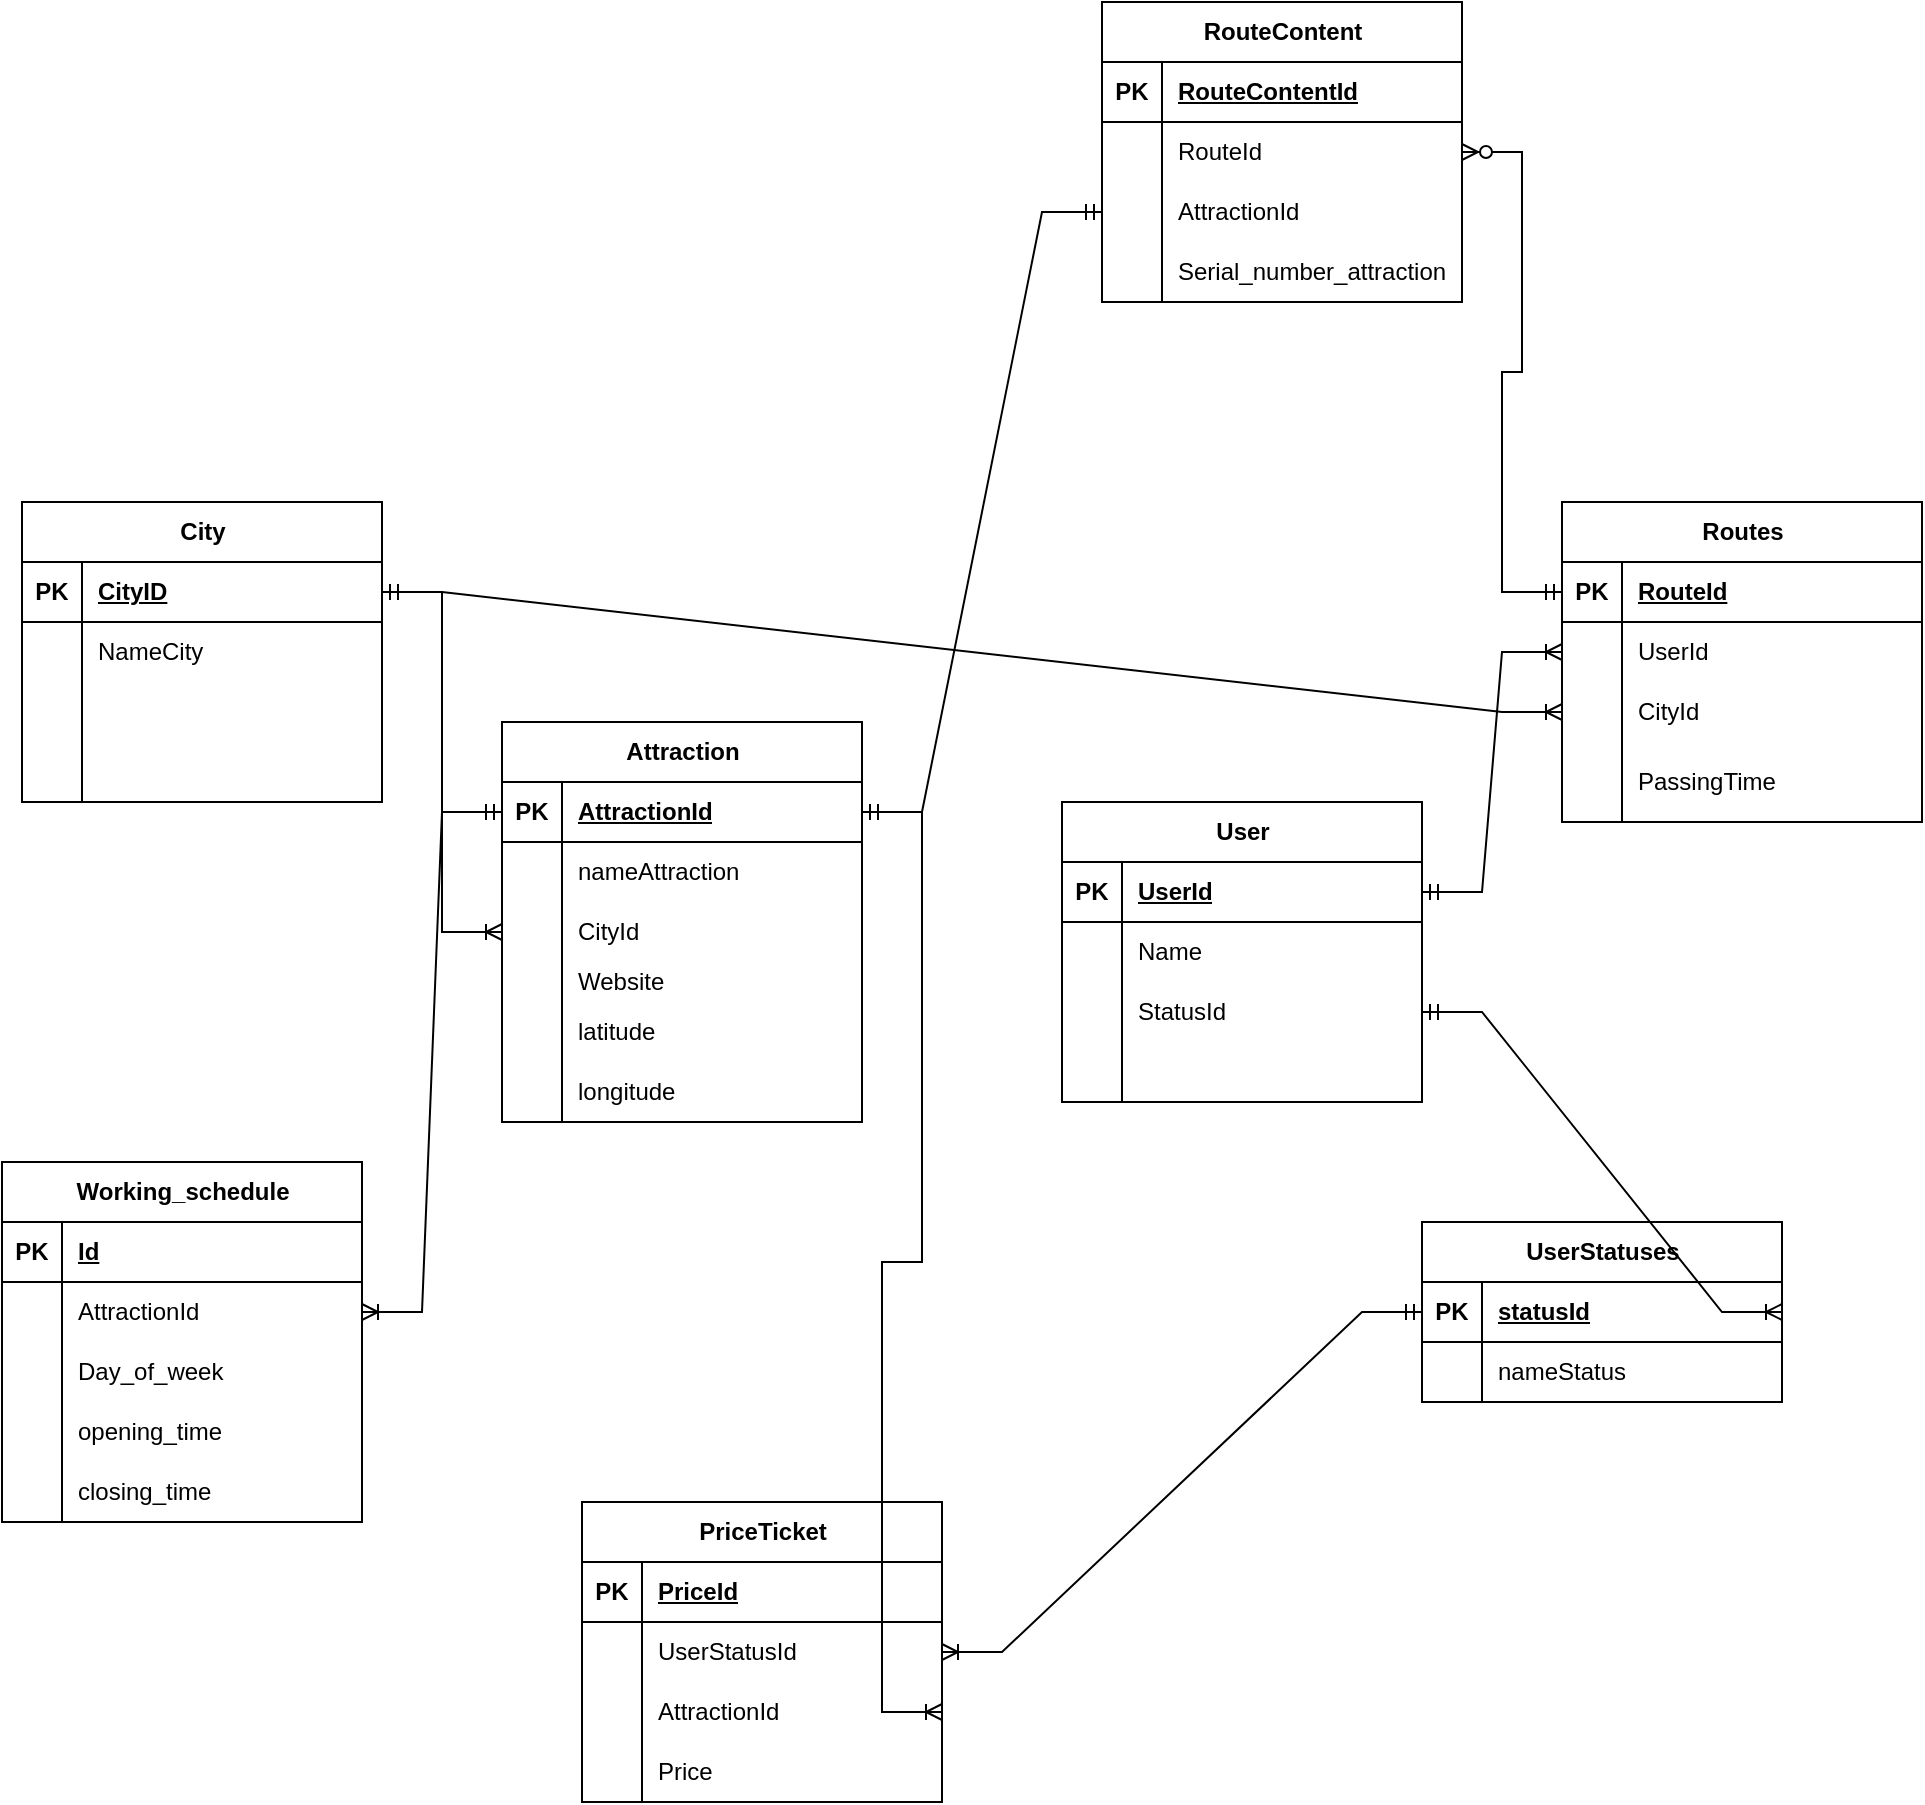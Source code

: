 <mxfile version="25.0.3">
  <diagram id="R2lEEEUBdFMjLlhIrx00" name="Page-1">
    <mxGraphModel dx="2600" dy="2188" grid="1" gridSize="10" guides="1" tooltips="1" connect="1" arrows="1" fold="1" page="1" pageScale="1" pageWidth="850" pageHeight="1100" math="0" shadow="0" extFonts="Permanent Marker^https://fonts.googleapis.com/css?family=Permanent+Marker">
      <root>
        <mxCell id="0" />
        <mxCell id="1" parent="0" />
        <mxCell id="1rvWSGVNDlmAUHcP89nC-2" value="Attraction" style="shape=table;startSize=30;container=1;collapsible=1;childLayout=tableLayout;fixedRows=1;rowLines=0;fontStyle=1;align=center;resizeLast=1;html=1;" parent="1" vertex="1">
          <mxGeometry x="120" y="180" width="180" height="200" as="geometry" />
        </mxCell>
        <mxCell id="1rvWSGVNDlmAUHcP89nC-3" value="" style="shape=tableRow;horizontal=0;startSize=0;swimlaneHead=0;swimlaneBody=0;fillColor=none;collapsible=0;dropTarget=0;points=[[0,0.5],[1,0.5]];portConstraint=eastwest;top=0;left=0;right=0;bottom=1;" parent="1rvWSGVNDlmAUHcP89nC-2" vertex="1">
          <mxGeometry y="30" width="180" height="30" as="geometry" />
        </mxCell>
        <mxCell id="1rvWSGVNDlmAUHcP89nC-4" value="PK" style="shape=partialRectangle;connectable=0;fillColor=none;top=0;left=0;bottom=0;right=0;fontStyle=1;overflow=hidden;whiteSpace=wrap;html=1;" parent="1rvWSGVNDlmAUHcP89nC-3" vertex="1">
          <mxGeometry width="30" height="30" as="geometry">
            <mxRectangle width="30" height="30" as="alternateBounds" />
          </mxGeometry>
        </mxCell>
        <mxCell id="1rvWSGVNDlmAUHcP89nC-5" value="AttractionId" style="shape=partialRectangle;connectable=0;fillColor=none;top=0;left=0;bottom=0;right=0;align=left;spacingLeft=6;fontStyle=5;overflow=hidden;whiteSpace=wrap;html=1;" parent="1rvWSGVNDlmAUHcP89nC-3" vertex="1">
          <mxGeometry x="30" width="150" height="30" as="geometry">
            <mxRectangle width="150" height="30" as="alternateBounds" />
          </mxGeometry>
        </mxCell>
        <mxCell id="1rvWSGVNDlmAUHcP89nC-6" value="" style="shape=tableRow;horizontal=0;startSize=0;swimlaneHead=0;swimlaneBody=0;fillColor=none;collapsible=0;dropTarget=0;points=[[0,0.5],[1,0.5]];portConstraint=eastwest;top=0;left=0;right=0;bottom=0;" parent="1rvWSGVNDlmAUHcP89nC-2" vertex="1">
          <mxGeometry y="60" width="180" height="30" as="geometry" />
        </mxCell>
        <mxCell id="1rvWSGVNDlmAUHcP89nC-7" value="" style="shape=partialRectangle;connectable=0;fillColor=none;top=0;left=0;bottom=0;right=0;editable=1;overflow=hidden;whiteSpace=wrap;html=1;" parent="1rvWSGVNDlmAUHcP89nC-6" vertex="1">
          <mxGeometry width="30" height="30" as="geometry">
            <mxRectangle width="30" height="30" as="alternateBounds" />
          </mxGeometry>
        </mxCell>
        <mxCell id="1rvWSGVNDlmAUHcP89nC-8" value="nameAttraction" style="shape=partialRectangle;connectable=0;fillColor=none;top=0;left=0;bottom=0;right=0;align=left;spacingLeft=6;overflow=hidden;whiteSpace=wrap;html=1;" parent="1rvWSGVNDlmAUHcP89nC-6" vertex="1">
          <mxGeometry x="30" width="150" height="30" as="geometry">
            <mxRectangle width="150" height="30" as="alternateBounds" />
          </mxGeometry>
        </mxCell>
        <mxCell id="1rvWSGVNDlmAUHcP89nC-9" value="" style="shape=tableRow;horizontal=0;startSize=0;swimlaneHead=0;swimlaneBody=0;fillColor=none;collapsible=0;dropTarget=0;points=[[0,0.5],[1,0.5]];portConstraint=eastwest;top=0;left=0;right=0;bottom=0;" parent="1rvWSGVNDlmAUHcP89nC-2" vertex="1">
          <mxGeometry y="90" width="180" height="30" as="geometry" />
        </mxCell>
        <mxCell id="1rvWSGVNDlmAUHcP89nC-10" value="" style="shape=partialRectangle;connectable=0;fillColor=none;top=0;left=0;bottom=0;right=0;editable=1;overflow=hidden;whiteSpace=wrap;html=1;" parent="1rvWSGVNDlmAUHcP89nC-9" vertex="1">
          <mxGeometry width="30" height="30" as="geometry">
            <mxRectangle width="30" height="30" as="alternateBounds" />
          </mxGeometry>
        </mxCell>
        <mxCell id="1rvWSGVNDlmAUHcP89nC-11" value="CityId" style="shape=partialRectangle;connectable=0;fillColor=none;top=0;left=0;bottom=0;right=0;align=left;spacingLeft=6;overflow=hidden;whiteSpace=wrap;html=1;" parent="1rvWSGVNDlmAUHcP89nC-9" vertex="1">
          <mxGeometry x="30" width="150" height="30" as="geometry">
            <mxRectangle width="150" height="30" as="alternateBounds" />
          </mxGeometry>
        </mxCell>
        <mxCell id="zrgW80iKt7-t8y8MCWct-30" value="" style="shape=tableRow;horizontal=0;startSize=0;swimlaneHead=0;swimlaneBody=0;fillColor=none;collapsible=0;dropTarget=0;points=[[0,0.5],[1,0.5]];portConstraint=eastwest;top=0;left=0;right=0;bottom=0;" parent="1rvWSGVNDlmAUHcP89nC-2" vertex="1">
          <mxGeometry y="120" width="180" height="20" as="geometry" />
        </mxCell>
        <mxCell id="zrgW80iKt7-t8y8MCWct-31" value="" style="shape=partialRectangle;connectable=0;fillColor=none;top=0;left=0;bottom=0;right=0;editable=1;overflow=hidden;whiteSpace=wrap;html=1;" parent="zrgW80iKt7-t8y8MCWct-30" vertex="1">
          <mxGeometry width="30" height="20" as="geometry">
            <mxRectangle width="30" height="20" as="alternateBounds" />
          </mxGeometry>
        </mxCell>
        <mxCell id="zrgW80iKt7-t8y8MCWct-32" value="Website" style="shape=partialRectangle;connectable=0;fillColor=none;top=0;left=0;bottom=0;right=0;align=left;spacingLeft=6;overflow=hidden;whiteSpace=wrap;html=1;" parent="zrgW80iKt7-t8y8MCWct-30" vertex="1">
          <mxGeometry x="30" width="150" height="20" as="geometry">
            <mxRectangle width="150" height="20" as="alternateBounds" />
          </mxGeometry>
        </mxCell>
        <mxCell id="clZawZ_0S1SjW4PLaOUJ-19" value="" style="shape=tableRow;horizontal=0;startSize=0;swimlaneHead=0;swimlaneBody=0;fillColor=none;collapsible=0;dropTarget=0;points=[[0,0.5],[1,0.5]];portConstraint=eastwest;top=0;left=0;right=0;bottom=0;" vertex="1" parent="1rvWSGVNDlmAUHcP89nC-2">
          <mxGeometry y="140" width="180" height="30" as="geometry" />
        </mxCell>
        <mxCell id="clZawZ_0S1SjW4PLaOUJ-20" value="" style="shape=partialRectangle;connectable=0;fillColor=none;top=0;left=0;bottom=0;right=0;editable=1;overflow=hidden;whiteSpace=wrap;html=1;" vertex="1" parent="clZawZ_0S1SjW4PLaOUJ-19">
          <mxGeometry width="30" height="30" as="geometry">
            <mxRectangle width="30" height="30" as="alternateBounds" />
          </mxGeometry>
        </mxCell>
        <mxCell id="clZawZ_0S1SjW4PLaOUJ-21" value="latitude" style="shape=partialRectangle;connectable=0;fillColor=none;top=0;left=0;bottom=0;right=0;align=left;spacingLeft=6;overflow=hidden;whiteSpace=wrap;html=1;" vertex="1" parent="clZawZ_0S1SjW4PLaOUJ-19">
          <mxGeometry x="30" width="150" height="30" as="geometry">
            <mxRectangle width="150" height="30" as="alternateBounds" />
          </mxGeometry>
        </mxCell>
        <mxCell id="clZawZ_0S1SjW4PLaOUJ-22" value="" style="shape=tableRow;horizontal=0;startSize=0;swimlaneHead=0;swimlaneBody=0;fillColor=none;collapsible=0;dropTarget=0;points=[[0,0.5],[1,0.5]];portConstraint=eastwest;top=0;left=0;right=0;bottom=0;" vertex="1" parent="1rvWSGVNDlmAUHcP89nC-2">
          <mxGeometry y="170" width="180" height="30" as="geometry" />
        </mxCell>
        <mxCell id="clZawZ_0S1SjW4PLaOUJ-23" value="" style="shape=partialRectangle;connectable=0;fillColor=none;top=0;left=0;bottom=0;right=0;editable=1;overflow=hidden;whiteSpace=wrap;html=1;" vertex="1" parent="clZawZ_0S1SjW4PLaOUJ-22">
          <mxGeometry width="30" height="30" as="geometry">
            <mxRectangle width="30" height="30" as="alternateBounds" />
          </mxGeometry>
        </mxCell>
        <mxCell id="clZawZ_0S1SjW4PLaOUJ-24" value="longitude" style="shape=partialRectangle;connectable=0;fillColor=none;top=0;left=0;bottom=0;right=0;align=left;spacingLeft=6;overflow=hidden;whiteSpace=wrap;html=1;" vertex="1" parent="clZawZ_0S1SjW4PLaOUJ-22">
          <mxGeometry x="30" width="150" height="30" as="geometry">
            <mxRectangle width="150" height="30" as="alternateBounds" />
          </mxGeometry>
        </mxCell>
        <mxCell id="1rvWSGVNDlmAUHcP89nC-27" value="City" style="shape=table;startSize=30;container=1;collapsible=1;childLayout=tableLayout;fixedRows=1;rowLines=0;fontStyle=1;align=center;resizeLast=1;html=1;" parent="1" vertex="1">
          <mxGeometry x="-120" y="70" width="180" height="150" as="geometry" />
        </mxCell>
        <mxCell id="1rvWSGVNDlmAUHcP89nC-28" value="" style="shape=tableRow;horizontal=0;startSize=0;swimlaneHead=0;swimlaneBody=0;fillColor=none;collapsible=0;dropTarget=0;points=[[0,0.5],[1,0.5]];portConstraint=eastwest;top=0;left=0;right=0;bottom=1;" parent="1rvWSGVNDlmAUHcP89nC-27" vertex="1">
          <mxGeometry y="30" width="180" height="30" as="geometry" />
        </mxCell>
        <mxCell id="1rvWSGVNDlmAUHcP89nC-29" value="PK" style="shape=partialRectangle;connectable=0;fillColor=none;top=0;left=0;bottom=0;right=0;fontStyle=1;overflow=hidden;whiteSpace=wrap;html=1;" parent="1rvWSGVNDlmAUHcP89nC-28" vertex="1">
          <mxGeometry width="30" height="30" as="geometry">
            <mxRectangle width="30" height="30" as="alternateBounds" />
          </mxGeometry>
        </mxCell>
        <mxCell id="1rvWSGVNDlmAUHcP89nC-30" value="CityID" style="shape=partialRectangle;connectable=0;fillColor=none;top=0;left=0;bottom=0;right=0;align=left;spacingLeft=6;fontStyle=5;overflow=hidden;whiteSpace=wrap;html=1;" parent="1rvWSGVNDlmAUHcP89nC-28" vertex="1">
          <mxGeometry x="30" width="150" height="30" as="geometry">
            <mxRectangle width="150" height="30" as="alternateBounds" />
          </mxGeometry>
        </mxCell>
        <mxCell id="1rvWSGVNDlmAUHcP89nC-31" value="" style="shape=tableRow;horizontal=0;startSize=0;swimlaneHead=0;swimlaneBody=0;fillColor=none;collapsible=0;dropTarget=0;points=[[0,0.5],[1,0.5]];portConstraint=eastwest;top=0;left=0;right=0;bottom=0;" parent="1rvWSGVNDlmAUHcP89nC-27" vertex="1">
          <mxGeometry y="60" width="180" height="30" as="geometry" />
        </mxCell>
        <mxCell id="1rvWSGVNDlmAUHcP89nC-32" value="" style="shape=partialRectangle;connectable=0;fillColor=none;top=0;left=0;bottom=0;right=0;editable=1;overflow=hidden;whiteSpace=wrap;html=1;" parent="1rvWSGVNDlmAUHcP89nC-31" vertex="1">
          <mxGeometry width="30" height="30" as="geometry">
            <mxRectangle width="30" height="30" as="alternateBounds" />
          </mxGeometry>
        </mxCell>
        <mxCell id="1rvWSGVNDlmAUHcP89nC-33" value="NameCity" style="shape=partialRectangle;connectable=0;fillColor=none;top=0;left=0;bottom=0;right=0;align=left;spacingLeft=6;overflow=hidden;whiteSpace=wrap;html=1;" parent="1rvWSGVNDlmAUHcP89nC-31" vertex="1">
          <mxGeometry x="30" width="150" height="30" as="geometry">
            <mxRectangle width="150" height="30" as="alternateBounds" />
          </mxGeometry>
        </mxCell>
        <mxCell id="1rvWSGVNDlmAUHcP89nC-34" value="" style="shape=tableRow;horizontal=0;startSize=0;swimlaneHead=0;swimlaneBody=0;fillColor=none;collapsible=0;dropTarget=0;points=[[0,0.5],[1,0.5]];portConstraint=eastwest;top=0;left=0;right=0;bottom=0;" parent="1rvWSGVNDlmAUHcP89nC-27" vertex="1">
          <mxGeometry y="90" width="180" height="30" as="geometry" />
        </mxCell>
        <mxCell id="1rvWSGVNDlmAUHcP89nC-35" value="" style="shape=partialRectangle;connectable=0;fillColor=none;top=0;left=0;bottom=0;right=0;editable=1;overflow=hidden;whiteSpace=wrap;html=1;" parent="1rvWSGVNDlmAUHcP89nC-34" vertex="1">
          <mxGeometry width="30" height="30" as="geometry">
            <mxRectangle width="30" height="30" as="alternateBounds" />
          </mxGeometry>
        </mxCell>
        <mxCell id="1rvWSGVNDlmAUHcP89nC-36" value="" style="shape=partialRectangle;connectable=0;fillColor=none;top=0;left=0;bottom=0;right=0;align=left;spacingLeft=6;overflow=hidden;whiteSpace=wrap;html=1;" parent="1rvWSGVNDlmAUHcP89nC-34" vertex="1">
          <mxGeometry x="30" width="150" height="30" as="geometry">
            <mxRectangle width="150" height="30" as="alternateBounds" />
          </mxGeometry>
        </mxCell>
        <mxCell id="1rvWSGVNDlmAUHcP89nC-37" value="" style="shape=tableRow;horizontal=0;startSize=0;swimlaneHead=0;swimlaneBody=0;fillColor=none;collapsible=0;dropTarget=0;points=[[0,0.5],[1,0.5]];portConstraint=eastwest;top=0;left=0;right=0;bottom=0;" parent="1rvWSGVNDlmAUHcP89nC-27" vertex="1">
          <mxGeometry y="120" width="180" height="30" as="geometry" />
        </mxCell>
        <mxCell id="1rvWSGVNDlmAUHcP89nC-38" value="" style="shape=partialRectangle;connectable=0;fillColor=none;top=0;left=0;bottom=0;right=0;editable=1;overflow=hidden;whiteSpace=wrap;html=1;" parent="1rvWSGVNDlmAUHcP89nC-37" vertex="1">
          <mxGeometry width="30" height="30" as="geometry">
            <mxRectangle width="30" height="30" as="alternateBounds" />
          </mxGeometry>
        </mxCell>
        <mxCell id="1rvWSGVNDlmAUHcP89nC-39" value="" style="shape=partialRectangle;connectable=0;fillColor=none;top=0;left=0;bottom=0;right=0;align=left;spacingLeft=6;overflow=hidden;whiteSpace=wrap;html=1;" parent="1rvWSGVNDlmAUHcP89nC-37" vertex="1">
          <mxGeometry x="30" width="150" height="30" as="geometry">
            <mxRectangle width="150" height="30" as="alternateBounds" />
          </mxGeometry>
        </mxCell>
        <mxCell id="1rvWSGVNDlmAUHcP89nC-41" value="User" style="shape=table;startSize=30;container=1;collapsible=1;childLayout=tableLayout;fixedRows=1;rowLines=0;fontStyle=1;align=center;resizeLast=1;html=1;" parent="1" vertex="1">
          <mxGeometry x="400" y="220" width="180" height="150" as="geometry" />
        </mxCell>
        <mxCell id="1rvWSGVNDlmAUHcP89nC-42" value="" style="shape=tableRow;horizontal=0;startSize=0;swimlaneHead=0;swimlaneBody=0;fillColor=none;collapsible=0;dropTarget=0;points=[[0,0.5],[1,0.5]];portConstraint=eastwest;top=0;left=0;right=0;bottom=1;" parent="1rvWSGVNDlmAUHcP89nC-41" vertex="1">
          <mxGeometry y="30" width="180" height="30" as="geometry" />
        </mxCell>
        <mxCell id="1rvWSGVNDlmAUHcP89nC-43" value="PK" style="shape=partialRectangle;connectable=0;fillColor=none;top=0;left=0;bottom=0;right=0;fontStyle=1;overflow=hidden;whiteSpace=wrap;html=1;" parent="1rvWSGVNDlmAUHcP89nC-42" vertex="1">
          <mxGeometry width="30" height="30" as="geometry">
            <mxRectangle width="30" height="30" as="alternateBounds" />
          </mxGeometry>
        </mxCell>
        <mxCell id="1rvWSGVNDlmAUHcP89nC-44" value="UserId" style="shape=partialRectangle;connectable=0;fillColor=none;top=0;left=0;bottom=0;right=0;align=left;spacingLeft=6;fontStyle=5;overflow=hidden;whiteSpace=wrap;html=1;" parent="1rvWSGVNDlmAUHcP89nC-42" vertex="1">
          <mxGeometry x="30" width="150" height="30" as="geometry">
            <mxRectangle width="150" height="30" as="alternateBounds" />
          </mxGeometry>
        </mxCell>
        <mxCell id="1rvWSGVNDlmAUHcP89nC-45" value="" style="shape=tableRow;horizontal=0;startSize=0;swimlaneHead=0;swimlaneBody=0;fillColor=none;collapsible=0;dropTarget=0;points=[[0,0.5],[1,0.5]];portConstraint=eastwest;top=0;left=0;right=0;bottom=0;" parent="1rvWSGVNDlmAUHcP89nC-41" vertex="1">
          <mxGeometry y="60" width="180" height="30" as="geometry" />
        </mxCell>
        <mxCell id="1rvWSGVNDlmAUHcP89nC-46" value="" style="shape=partialRectangle;connectable=0;fillColor=none;top=0;left=0;bottom=0;right=0;editable=1;overflow=hidden;whiteSpace=wrap;html=1;" parent="1rvWSGVNDlmAUHcP89nC-45" vertex="1">
          <mxGeometry width="30" height="30" as="geometry">
            <mxRectangle width="30" height="30" as="alternateBounds" />
          </mxGeometry>
        </mxCell>
        <mxCell id="1rvWSGVNDlmAUHcP89nC-47" value="Name" style="shape=partialRectangle;connectable=0;fillColor=none;top=0;left=0;bottom=0;right=0;align=left;spacingLeft=6;overflow=hidden;whiteSpace=wrap;html=1;" parent="1rvWSGVNDlmAUHcP89nC-45" vertex="1">
          <mxGeometry x="30" width="150" height="30" as="geometry">
            <mxRectangle width="150" height="30" as="alternateBounds" />
          </mxGeometry>
        </mxCell>
        <mxCell id="1rvWSGVNDlmAUHcP89nC-48" value="" style="shape=tableRow;horizontal=0;startSize=0;swimlaneHead=0;swimlaneBody=0;fillColor=none;collapsible=0;dropTarget=0;points=[[0,0.5],[1,0.5]];portConstraint=eastwest;top=0;left=0;right=0;bottom=0;" parent="1rvWSGVNDlmAUHcP89nC-41" vertex="1">
          <mxGeometry y="90" width="180" height="30" as="geometry" />
        </mxCell>
        <mxCell id="1rvWSGVNDlmAUHcP89nC-49" value="" style="shape=partialRectangle;connectable=0;fillColor=none;top=0;left=0;bottom=0;right=0;editable=1;overflow=hidden;whiteSpace=wrap;html=1;" parent="1rvWSGVNDlmAUHcP89nC-48" vertex="1">
          <mxGeometry width="30" height="30" as="geometry">
            <mxRectangle width="30" height="30" as="alternateBounds" />
          </mxGeometry>
        </mxCell>
        <mxCell id="1rvWSGVNDlmAUHcP89nC-50" value="StatusId" style="shape=partialRectangle;connectable=0;fillColor=none;top=0;left=0;bottom=0;right=0;align=left;spacingLeft=6;overflow=hidden;whiteSpace=wrap;html=1;" parent="1rvWSGVNDlmAUHcP89nC-48" vertex="1">
          <mxGeometry x="30" width="150" height="30" as="geometry">
            <mxRectangle width="150" height="30" as="alternateBounds" />
          </mxGeometry>
        </mxCell>
        <mxCell id="1rvWSGVNDlmAUHcP89nC-51" value="" style="shape=tableRow;horizontal=0;startSize=0;swimlaneHead=0;swimlaneBody=0;fillColor=none;collapsible=0;dropTarget=0;points=[[0,0.5],[1,0.5]];portConstraint=eastwest;top=0;left=0;right=0;bottom=0;" parent="1rvWSGVNDlmAUHcP89nC-41" vertex="1">
          <mxGeometry y="120" width="180" height="30" as="geometry" />
        </mxCell>
        <mxCell id="1rvWSGVNDlmAUHcP89nC-52" value="" style="shape=partialRectangle;connectable=0;fillColor=none;top=0;left=0;bottom=0;right=0;editable=1;overflow=hidden;whiteSpace=wrap;html=1;" parent="1rvWSGVNDlmAUHcP89nC-51" vertex="1">
          <mxGeometry width="30" height="30" as="geometry">
            <mxRectangle width="30" height="30" as="alternateBounds" />
          </mxGeometry>
        </mxCell>
        <mxCell id="1rvWSGVNDlmAUHcP89nC-53" value="" style="shape=partialRectangle;connectable=0;fillColor=none;top=0;left=0;bottom=0;right=0;align=left;spacingLeft=6;overflow=hidden;whiteSpace=wrap;html=1;" parent="1rvWSGVNDlmAUHcP89nC-51" vertex="1">
          <mxGeometry x="30" width="150" height="30" as="geometry">
            <mxRectangle width="150" height="30" as="alternateBounds" />
          </mxGeometry>
        </mxCell>
        <mxCell id="Y7MphNgCC4QsVvtQqHdu-1" value="Routes" style="shape=table;startSize=30;container=1;collapsible=1;childLayout=tableLayout;fixedRows=1;rowLines=0;fontStyle=1;align=center;resizeLast=1;html=1;" parent="1" vertex="1">
          <mxGeometry x="650" y="70" width="180" height="160" as="geometry" />
        </mxCell>
        <mxCell id="Y7MphNgCC4QsVvtQqHdu-2" value="" style="shape=tableRow;horizontal=0;startSize=0;swimlaneHead=0;swimlaneBody=0;fillColor=none;collapsible=0;dropTarget=0;points=[[0,0.5],[1,0.5]];portConstraint=eastwest;top=0;left=0;right=0;bottom=1;" parent="Y7MphNgCC4QsVvtQqHdu-1" vertex="1">
          <mxGeometry y="30" width="180" height="30" as="geometry" />
        </mxCell>
        <mxCell id="Y7MphNgCC4QsVvtQqHdu-3" value="PK" style="shape=partialRectangle;connectable=0;fillColor=none;top=0;left=0;bottom=0;right=0;fontStyle=1;overflow=hidden;whiteSpace=wrap;html=1;" parent="Y7MphNgCC4QsVvtQqHdu-2" vertex="1">
          <mxGeometry width="30" height="30" as="geometry">
            <mxRectangle width="30" height="30" as="alternateBounds" />
          </mxGeometry>
        </mxCell>
        <mxCell id="Y7MphNgCC4QsVvtQqHdu-4" value="RouteId" style="shape=partialRectangle;connectable=0;fillColor=none;top=0;left=0;bottom=0;right=0;align=left;spacingLeft=6;fontStyle=5;overflow=hidden;whiteSpace=wrap;html=1;" parent="Y7MphNgCC4QsVvtQqHdu-2" vertex="1">
          <mxGeometry x="30" width="150" height="30" as="geometry">
            <mxRectangle width="150" height="30" as="alternateBounds" />
          </mxGeometry>
        </mxCell>
        <mxCell id="ygXWzPHp36513Nbjhmu9-7" value="" style="shape=tableRow;horizontal=0;startSize=0;swimlaneHead=0;swimlaneBody=0;fillColor=none;collapsible=0;dropTarget=0;points=[[0,0.5],[1,0.5]];portConstraint=eastwest;top=0;left=0;right=0;bottom=0;" parent="Y7MphNgCC4QsVvtQqHdu-1" vertex="1">
          <mxGeometry y="60" width="180" height="30" as="geometry" />
        </mxCell>
        <mxCell id="ygXWzPHp36513Nbjhmu9-8" value="" style="shape=partialRectangle;connectable=0;fillColor=none;top=0;left=0;bottom=0;right=0;editable=1;overflow=hidden;whiteSpace=wrap;html=1;" parent="ygXWzPHp36513Nbjhmu9-7" vertex="1">
          <mxGeometry width="30" height="30" as="geometry">
            <mxRectangle width="30" height="30" as="alternateBounds" />
          </mxGeometry>
        </mxCell>
        <mxCell id="ygXWzPHp36513Nbjhmu9-9" value="UserId" style="shape=partialRectangle;connectable=0;fillColor=none;top=0;left=0;bottom=0;right=0;align=left;spacingLeft=6;overflow=hidden;whiteSpace=wrap;html=1;" parent="ygXWzPHp36513Nbjhmu9-7" vertex="1">
          <mxGeometry x="30" width="150" height="30" as="geometry">
            <mxRectangle width="150" height="30" as="alternateBounds" />
          </mxGeometry>
        </mxCell>
        <mxCell id="Y7MphNgCC4QsVvtQqHdu-8" value="" style="shape=tableRow;horizontal=0;startSize=0;swimlaneHead=0;swimlaneBody=0;fillColor=none;collapsible=0;dropTarget=0;points=[[0,0.5],[1,0.5]];portConstraint=eastwest;top=0;left=0;right=0;bottom=0;" parent="Y7MphNgCC4QsVvtQqHdu-1" vertex="1">
          <mxGeometry y="90" width="180" height="30" as="geometry" />
        </mxCell>
        <mxCell id="Y7MphNgCC4QsVvtQqHdu-9" value="" style="shape=partialRectangle;connectable=0;fillColor=none;top=0;left=0;bottom=0;right=0;editable=1;overflow=hidden;whiteSpace=wrap;html=1;" parent="Y7MphNgCC4QsVvtQqHdu-8" vertex="1">
          <mxGeometry width="30" height="30" as="geometry">
            <mxRectangle width="30" height="30" as="alternateBounds" />
          </mxGeometry>
        </mxCell>
        <mxCell id="Y7MphNgCC4QsVvtQqHdu-10" value="CityId" style="shape=partialRectangle;connectable=0;fillColor=none;top=0;left=0;bottom=0;right=0;align=left;spacingLeft=6;overflow=hidden;whiteSpace=wrap;html=1;" parent="Y7MphNgCC4QsVvtQqHdu-8" vertex="1">
          <mxGeometry x="30" width="150" height="30" as="geometry">
            <mxRectangle width="150" height="30" as="alternateBounds" />
          </mxGeometry>
        </mxCell>
        <mxCell id="Y7MphNgCC4QsVvtQqHdu-11" value="" style="shape=tableRow;horizontal=0;startSize=0;swimlaneHead=0;swimlaneBody=0;fillColor=none;collapsible=0;dropTarget=0;points=[[0,0.5],[1,0.5]];portConstraint=eastwest;top=0;left=0;right=0;bottom=0;" parent="Y7MphNgCC4QsVvtQqHdu-1" vertex="1">
          <mxGeometry y="120" width="180" height="40" as="geometry" />
        </mxCell>
        <mxCell id="Y7MphNgCC4QsVvtQqHdu-12" value="" style="shape=partialRectangle;connectable=0;fillColor=none;top=0;left=0;bottom=0;right=0;editable=1;overflow=hidden;whiteSpace=wrap;html=1;" parent="Y7MphNgCC4QsVvtQqHdu-11" vertex="1">
          <mxGeometry width="30" height="40" as="geometry">
            <mxRectangle width="30" height="40" as="alternateBounds" />
          </mxGeometry>
        </mxCell>
        <mxCell id="Y7MphNgCC4QsVvtQqHdu-13" value="PassingTime" style="shape=partialRectangle;connectable=0;fillColor=none;top=0;left=0;bottom=0;right=0;align=left;spacingLeft=6;overflow=hidden;whiteSpace=wrap;html=1;" parent="Y7MphNgCC4QsVvtQqHdu-11" vertex="1">
          <mxGeometry x="30" width="150" height="40" as="geometry">
            <mxRectangle width="150" height="40" as="alternateBounds" />
          </mxGeometry>
        </mxCell>
        <mxCell id="Y7MphNgCC4QsVvtQqHdu-22" value="RouteContent" style="shape=table;startSize=30;container=1;collapsible=1;childLayout=tableLayout;fixedRows=1;rowLines=0;fontStyle=1;align=center;resizeLast=1;html=1;" parent="1" vertex="1">
          <mxGeometry x="420" y="-180" width="180" height="150" as="geometry" />
        </mxCell>
        <mxCell id="Y7MphNgCC4QsVvtQqHdu-23" value="" style="shape=tableRow;horizontal=0;startSize=0;swimlaneHead=0;swimlaneBody=0;fillColor=none;collapsible=0;dropTarget=0;points=[[0,0.5],[1,0.5]];portConstraint=eastwest;top=0;left=0;right=0;bottom=1;" parent="Y7MphNgCC4QsVvtQqHdu-22" vertex="1">
          <mxGeometry y="30" width="180" height="30" as="geometry" />
        </mxCell>
        <mxCell id="Y7MphNgCC4QsVvtQqHdu-24" value="PK" style="shape=partialRectangle;connectable=0;fillColor=none;top=0;left=0;bottom=0;right=0;fontStyle=1;overflow=hidden;whiteSpace=wrap;html=1;" parent="Y7MphNgCC4QsVvtQqHdu-23" vertex="1">
          <mxGeometry width="30" height="30" as="geometry">
            <mxRectangle width="30" height="30" as="alternateBounds" />
          </mxGeometry>
        </mxCell>
        <mxCell id="Y7MphNgCC4QsVvtQqHdu-25" value="RouteContentId" style="shape=partialRectangle;connectable=0;fillColor=none;top=0;left=0;bottom=0;right=0;align=left;spacingLeft=6;fontStyle=5;overflow=hidden;whiteSpace=wrap;html=1;" parent="Y7MphNgCC4QsVvtQqHdu-23" vertex="1">
          <mxGeometry x="30" width="150" height="30" as="geometry">
            <mxRectangle width="150" height="30" as="alternateBounds" />
          </mxGeometry>
        </mxCell>
        <mxCell id="Y7MphNgCC4QsVvtQqHdu-26" value="" style="shape=tableRow;horizontal=0;startSize=0;swimlaneHead=0;swimlaneBody=0;fillColor=none;collapsible=0;dropTarget=0;points=[[0,0.5],[1,0.5]];portConstraint=eastwest;top=0;left=0;right=0;bottom=0;" parent="Y7MphNgCC4QsVvtQqHdu-22" vertex="1">
          <mxGeometry y="60" width="180" height="30" as="geometry" />
        </mxCell>
        <mxCell id="Y7MphNgCC4QsVvtQqHdu-27" value="" style="shape=partialRectangle;connectable=0;fillColor=none;top=0;left=0;bottom=0;right=0;editable=1;overflow=hidden;whiteSpace=wrap;html=1;" parent="Y7MphNgCC4QsVvtQqHdu-26" vertex="1">
          <mxGeometry width="30" height="30" as="geometry">
            <mxRectangle width="30" height="30" as="alternateBounds" />
          </mxGeometry>
        </mxCell>
        <mxCell id="Y7MphNgCC4QsVvtQqHdu-28" value="RouteId" style="shape=partialRectangle;connectable=0;fillColor=none;top=0;left=0;bottom=0;right=0;align=left;spacingLeft=6;overflow=hidden;whiteSpace=wrap;html=1;" parent="Y7MphNgCC4QsVvtQqHdu-26" vertex="1">
          <mxGeometry x="30" width="150" height="30" as="geometry">
            <mxRectangle width="150" height="30" as="alternateBounds" />
          </mxGeometry>
        </mxCell>
        <mxCell id="Y7MphNgCC4QsVvtQqHdu-29" value="" style="shape=tableRow;horizontal=0;startSize=0;swimlaneHead=0;swimlaneBody=0;fillColor=none;collapsible=0;dropTarget=0;points=[[0,0.5],[1,0.5]];portConstraint=eastwest;top=0;left=0;right=0;bottom=0;" parent="Y7MphNgCC4QsVvtQqHdu-22" vertex="1">
          <mxGeometry y="90" width="180" height="30" as="geometry" />
        </mxCell>
        <mxCell id="Y7MphNgCC4QsVvtQqHdu-30" value="" style="shape=partialRectangle;connectable=0;fillColor=none;top=0;left=0;bottom=0;right=0;editable=1;overflow=hidden;whiteSpace=wrap;html=1;" parent="Y7MphNgCC4QsVvtQqHdu-29" vertex="1">
          <mxGeometry width="30" height="30" as="geometry">
            <mxRectangle width="30" height="30" as="alternateBounds" />
          </mxGeometry>
        </mxCell>
        <mxCell id="Y7MphNgCC4QsVvtQqHdu-31" value="AttractionId" style="shape=partialRectangle;connectable=0;fillColor=none;top=0;left=0;bottom=0;right=0;align=left;spacingLeft=6;overflow=hidden;whiteSpace=wrap;html=1;" parent="Y7MphNgCC4QsVvtQqHdu-29" vertex="1">
          <mxGeometry x="30" width="150" height="30" as="geometry">
            <mxRectangle width="150" height="30" as="alternateBounds" />
          </mxGeometry>
        </mxCell>
        <mxCell id="clZawZ_0S1SjW4PLaOUJ-25" value="" style="shape=tableRow;horizontal=0;startSize=0;swimlaneHead=0;swimlaneBody=0;fillColor=none;collapsible=0;dropTarget=0;points=[[0,0.5],[1,0.5]];portConstraint=eastwest;top=0;left=0;right=0;bottom=0;" vertex="1" parent="Y7MphNgCC4QsVvtQqHdu-22">
          <mxGeometry y="120" width="180" height="30" as="geometry" />
        </mxCell>
        <mxCell id="clZawZ_0S1SjW4PLaOUJ-26" value="" style="shape=partialRectangle;connectable=0;fillColor=none;top=0;left=0;bottom=0;right=0;editable=1;overflow=hidden;whiteSpace=wrap;html=1;" vertex="1" parent="clZawZ_0S1SjW4PLaOUJ-25">
          <mxGeometry width="30" height="30" as="geometry">
            <mxRectangle width="30" height="30" as="alternateBounds" />
          </mxGeometry>
        </mxCell>
        <mxCell id="clZawZ_0S1SjW4PLaOUJ-27" value="Serial_number_attraction" style="shape=partialRectangle;connectable=0;fillColor=none;top=0;left=0;bottom=0;right=0;align=left;spacingLeft=6;overflow=hidden;whiteSpace=wrap;html=1;" vertex="1" parent="clZawZ_0S1SjW4PLaOUJ-25">
          <mxGeometry x="30" width="150" height="30" as="geometry">
            <mxRectangle width="150" height="30" as="alternateBounds" />
          </mxGeometry>
        </mxCell>
        <mxCell id="ygXWzPHp36513Nbjhmu9-1" value="" style="edgeStyle=entityRelationEdgeStyle;fontSize=12;html=1;endArrow=ERoneToMany;startArrow=ERmandOne;rounded=0;exitX=1;exitY=0.5;exitDx=0;exitDy=0;entryX=0;entryY=0.5;entryDx=0;entryDy=0;" parent="1" source="1rvWSGVNDlmAUHcP89nC-28" target="1rvWSGVNDlmAUHcP89nC-9" edge="1">
          <mxGeometry width="100" height="100" relative="1" as="geometry">
            <mxPoint x="-170" y="360" as="sourcePoint" />
            <mxPoint x="-70" y="260" as="targetPoint" />
            <Array as="points">
              <mxPoint x="-350" y="250" />
            </Array>
          </mxGeometry>
        </mxCell>
        <mxCell id="ygXWzPHp36513Nbjhmu9-5" value="" style="edgeStyle=entityRelationEdgeStyle;fontSize=12;html=1;endArrow=ERoneToMany;startArrow=ERmandOne;rounded=0;movable=1;resizable=1;rotatable=1;deletable=1;editable=1;locked=0;connectable=1;entryX=0;entryY=0.5;entryDx=0;entryDy=0;exitX=1;exitY=0.5;exitDx=0;exitDy=0;" parent="1" source="1rvWSGVNDlmAUHcP89nC-42" target="ygXWzPHp36513Nbjhmu9-7" edge="1">
          <mxGeometry width="100" height="100" relative="1" as="geometry">
            <mxPoint x="590" y="115" as="sourcePoint" />
            <mxPoint x="300" y="420" as="targetPoint" />
            <Array as="points">
              <mxPoint x="290" y="290" />
              <mxPoint x="150" y="300" />
              <mxPoint x="190" y="220" />
            </Array>
          </mxGeometry>
        </mxCell>
        <mxCell id="ygXWzPHp36513Nbjhmu9-10" value="" style="edgeStyle=entityRelationEdgeStyle;fontSize=12;html=1;endArrow=ERoneToMany;startArrow=ERmandOne;rounded=0;exitX=1;exitY=0.5;exitDx=0;exitDy=0;entryX=0;entryY=0.5;entryDx=0;entryDy=0;" parent="1" source="1rvWSGVNDlmAUHcP89nC-28" target="Y7MphNgCC4QsVvtQqHdu-8" edge="1">
          <mxGeometry width="100" height="100" relative="1" as="geometry">
            <mxPoint x="270" y="370" as="sourcePoint" />
            <mxPoint x="370" y="270" as="targetPoint" />
          </mxGeometry>
        </mxCell>
        <mxCell id="ygXWzPHp36513Nbjhmu9-11" value="" style="edgeStyle=entityRelationEdgeStyle;fontSize=12;html=1;endArrow=ERzeroToMany;startArrow=ERmandOne;rounded=0;" parent="1" source="Y7MphNgCC4QsVvtQqHdu-2" target="Y7MphNgCC4QsVvtQqHdu-26" edge="1">
          <mxGeometry width="100" height="100" relative="1" as="geometry">
            <mxPoint x="360" y="80" as="sourcePoint" />
            <mxPoint x="460" y="-20" as="targetPoint" />
          </mxGeometry>
        </mxCell>
        <mxCell id="ygXWzPHp36513Nbjhmu9-12" value="" style="edgeStyle=entityRelationEdgeStyle;fontSize=12;html=1;endArrow=ERmandOne;startArrow=ERmandOne;rounded=0;exitX=1;exitY=0.5;exitDx=0;exitDy=0;entryX=0;entryY=0.5;entryDx=0;entryDy=0;" parent="1" source="1rvWSGVNDlmAUHcP89nC-3" target="Y7MphNgCC4QsVvtQqHdu-29" edge="1">
          <mxGeometry width="100" height="100" relative="1" as="geometry">
            <mxPoint x="360" y="130" as="sourcePoint" />
            <mxPoint x="460" y="30" as="targetPoint" />
          </mxGeometry>
        </mxCell>
        <mxCell id="zrgW80iKt7-t8y8MCWct-1" value="UserStatuses" style="shape=table;startSize=30;container=1;collapsible=1;childLayout=tableLayout;fixedRows=1;rowLines=0;fontStyle=1;align=center;resizeLast=1;html=1;" parent="1" vertex="1">
          <mxGeometry x="580" y="430" width="180" height="90" as="geometry" />
        </mxCell>
        <mxCell id="zrgW80iKt7-t8y8MCWct-2" value="" style="shape=tableRow;horizontal=0;startSize=0;swimlaneHead=0;swimlaneBody=0;fillColor=none;collapsible=0;dropTarget=0;points=[[0,0.5],[1,0.5]];portConstraint=eastwest;top=0;left=0;right=0;bottom=1;" parent="zrgW80iKt7-t8y8MCWct-1" vertex="1">
          <mxGeometry y="30" width="180" height="30" as="geometry" />
        </mxCell>
        <mxCell id="zrgW80iKt7-t8y8MCWct-3" value="PK" style="shape=partialRectangle;connectable=0;fillColor=none;top=0;left=0;bottom=0;right=0;fontStyle=1;overflow=hidden;whiteSpace=wrap;html=1;" parent="zrgW80iKt7-t8y8MCWct-2" vertex="1">
          <mxGeometry width="30" height="30" as="geometry">
            <mxRectangle width="30" height="30" as="alternateBounds" />
          </mxGeometry>
        </mxCell>
        <mxCell id="zrgW80iKt7-t8y8MCWct-4" value="statusId" style="shape=partialRectangle;connectable=0;fillColor=none;top=0;left=0;bottom=0;right=0;align=left;spacingLeft=6;fontStyle=5;overflow=hidden;whiteSpace=wrap;html=1;" parent="zrgW80iKt7-t8y8MCWct-2" vertex="1">
          <mxGeometry x="30" width="150" height="30" as="geometry">
            <mxRectangle width="150" height="30" as="alternateBounds" />
          </mxGeometry>
        </mxCell>
        <mxCell id="zrgW80iKt7-t8y8MCWct-5" value="" style="shape=tableRow;horizontal=0;startSize=0;swimlaneHead=0;swimlaneBody=0;fillColor=none;collapsible=0;dropTarget=0;points=[[0,0.5],[1,0.5]];portConstraint=eastwest;top=0;left=0;right=0;bottom=0;" parent="zrgW80iKt7-t8y8MCWct-1" vertex="1">
          <mxGeometry y="60" width="180" height="30" as="geometry" />
        </mxCell>
        <mxCell id="zrgW80iKt7-t8y8MCWct-6" value="" style="shape=partialRectangle;connectable=0;fillColor=none;top=0;left=0;bottom=0;right=0;editable=1;overflow=hidden;whiteSpace=wrap;html=1;" parent="zrgW80iKt7-t8y8MCWct-5" vertex="1">
          <mxGeometry width="30" height="30" as="geometry">
            <mxRectangle width="30" height="30" as="alternateBounds" />
          </mxGeometry>
        </mxCell>
        <mxCell id="zrgW80iKt7-t8y8MCWct-7" value="nameStatus" style="shape=partialRectangle;connectable=0;fillColor=none;top=0;left=0;bottom=0;right=0;align=left;spacingLeft=6;overflow=hidden;whiteSpace=wrap;html=1;" parent="zrgW80iKt7-t8y8MCWct-5" vertex="1">
          <mxGeometry x="30" width="150" height="30" as="geometry">
            <mxRectangle width="150" height="30" as="alternateBounds" />
          </mxGeometry>
        </mxCell>
        <mxCell id="zrgW80iKt7-t8y8MCWct-14" value="PriceTicket" style="shape=table;startSize=30;container=1;collapsible=1;childLayout=tableLayout;fixedRows=1;rowLines=0;fontStyle=1;align=center;resizeLast=1;html=1;" parent="1" vertex="1">
          <mxGeometry x="160" y="570" width="180" height="150" as="geometry" />
        </mxCell>
        <mxCell id="zrgW80iKt7-t8y8MCWct-15" value="" style="shape=tableRow;horizontal=0;startSize=0;swimlaneHead=0;swimlaneBody=0;fillColor=none;collapsible=0;dropTarget=0;points=[[0,0.5],[1,0.5]];portConstraint=eastwest;top=0;left=0;right=0;bottom=1;" parent="zrgW80iKt7-t8y8MCWct-14" vertex="1">
          <mxGeometry y="30" width="180" height="30" as="geometry" />
        </mxCell>
        <mxCell id="zrgW80iKt7-t8y8MCWct-16" value="PK" style="shape=partialRectangle;connectable=0;fillColor=none;top=0;left=0;bottom=0;right=0;fontStyle=1;overflow=hidden;whiteSpace=wrap;html=1;" parent="zrgW80iKt7-t8y8MCWct-15" vertex="1">
          <mxGeometry width="30" height="30" as="geometry">
            <mxRectangle width="30" height="30" as="alternateBounds" />
          </mxGeometry>
        </mxCell>
        <mxCell id="zrgW80iKt7-t8y8MCWct-17" value="PriceId" style="shape=partialRectangle;connectable=0;fillColor=none;top=0;left=0;bottom=0;right=0;align=left;spacingLeft=6;fontStyle=5;overflow=hidden;whiteSpace=wrap;html=1;" parent="zrgW80iKt7-t8y8MCWct-15" vertex="1">
          <mxGeometry x="30" width="150" height="30" as="geometry">
            <mxRectangle width="150" height="30" as="alternateBounds" />
          </mxGeometry>
        </mxCell>
        <mxCell id="zrgW80iKt7-t8y8MCWct-18" value="" style="shape=tableRow;horizontal=0;startSize=0;swimlaneHead=0;swimlaneBody=0;fillColor=none;collapsible=0;dropTarget=0;points=[[0,0.5],[1,0.5]];portConstraint=eastwest;top=0;left=0;right=0;bottom=0;" parent="zrgW80iKt7-t8y8MCWct-14" vertex="1">
          <mxGeometry y="60" width="180" height="30" as="geometry" />
        </mxCell>
        <mxCell id="zrgW80iKt7-t8y8MCWct-19" value="" style="shape=partialRectangle;connectable=0;fillColor=none;top=0;left=0;bottom=0;right=0;editable=1;overflow=hidden;whiteSpace=wrap;html=1;" parent="zrgW80iKt7-t8y8MCWct-18" vertex="1">
          <mxGeometry width="30" height="30" as="geometry">
            <mxRectangle width="30" height="30" as="alternateBounds" />
          </mxGeometry>
        </mxCell>
        <mxCell id="zrgW80iKt7-t8y8MCWct-20" value="UserStatusId" style="shape=partialRectangle;connectable=0;fillColor=none;top=0;left=0;bottom=0;right=0;align=left;spacingLeft=6;overflow=hidden;whiteSpace=wrap;html=1;" parent="zrgW80iKt7-t8y8MCWct-18" vertex="1">
          <mxGeometry x="30" width="150" height="30" as="geometry">
            <mxRectangle width="150" height="30" as="alternateBounds" />
          </mxGeometry>
        </mxCell>
        <mxCell id="zrgW80iKt7-t8y8MCWct-21" value="" style="shape=tableRow;horizontal=0;startSize=0;swimlaneHead=0;swimlaneBody=0;fillColor=none;collapsible=0;dropTarget=0;points=[[0,0.5],[1,0.5]];portConstraint=eastwest;top=0;left=0;right=0;bottom=0;" parent="zrgW80iKt7-t8y8MCWct-14" vertex="1">
          <mxGeometry y="90" width="180" height="30" as="geometry" />
        </mxCell>
        <mxCell id="zrgW80iKt7-t8y8MCWct-22" value="" style="shape=partialRectangle;connectable=0;fillColor=none;top=0;left=0;bottom=0;right=0;editable=1;overflow=hidden;whiteSpace=wrap;html=1;" parent="zrgW80iKt7-t8y8MCWct-21" vertex="1">
          <mxGeometry width="30" height="30" as="geometry">
            <mxRectangle width="30" height="30" as="alternateBounds" />
          </mxGeometry>
        </mxCell>
        <mxCell id="zrgW80iKt7-t8y8MCWct-23" value="AttractionId" style="shape=partialRectangle;connectable=0;fillColor=none;top=0;left=0;bottom=0;right=0;align=left;spacingLeft=6;overflow=hidden;whiteSpace=wrap;html=1;" parent="zrgW80iKt7-t8y8MCWct-21" vertex="1">
          <mxGeometry x="30" width="150" height="30" as="geometry">
            <mxRectangle width="150" height="30" as="alternateBounds" />
          </mxGeometry>
        </mxCell>
        <mxCell id="zrgW80iKt7-t8y8MCWct-24" value="" style="shape=tableRow;horizontal=0;startSize=0;swimlaneHead=0;swimlaneBody=0;fillColor=none;collapsible=0;dropTarget=0;points=[[0,0.5],[1,0.5]];portConstraint=eastwest;top=0;left=0;right=0;bottom=0;" parent="zrgW80iKt7-t8y8MCWct-14" vertex="1">
          <mxGeometry y="120" width="180" height="30" as="geometry" />
        </mxCell>
        <mxCell id="zrgW80iKt7-t8y8MCWct-25" value="" style="shape=partialRectangle;connectable=0;fillColor=none;top=0;left=0;bottom=0;right=0;editable=1;overflow=hidden;whiteSpace=wrap;html=1;" parent="zrgW80iKt7-t8y8MCWct-24" vertex="1">
          <mxGeometry width="30" height="30" as="geometry">
            <mxRectangle width="30" height="30" as="alternateBounds" />
          </mxGeometry>
        </mxCell>
        <mxCell id="zrgW80iKt7-t8y8MCWct-26" value="Price" style="shape=partialRectangle;connectable=0;fillColor=none;top=0;left=0;bottom=0;right=0;align=left;spacingLeft=6;overflow=hidden;whiteSpace=wrap;html=1;" parent="zrgW80iKt7-t8y8MCWct-24" vertex="1">
          <mxGeometry x="30" width="150" height="30" as="geometry">
            <mxRectangle width="150" height="30" as="alternateBounds" />
          </mxGeometry>
        </mxCell>
        <mxCell id="zrgW80iKt7-t8y8MCWct-29" value="" style="edgeStyle=entityRelationEdgeStyle;fontSize=12;html=1;endArrow=ERoneToMany;startArrow=ERmandOne;rounded=0;exitX=0;exitY=0.5;exitDx=0;exitDy=0;entryX=1;entryY=0.5;entryDx=0;entryDy=0;" parent="1" source="zrgW80iKt7-t8y8MCWct-2" target="zrgW80iKt7-t8y8MCWct-18" edge="1">
          <mxGeometry width="100" height="100" relative="1" as="geometry">
            <mxPoint x="510" y="570" as="sourcePoint" />
            <mxPoint x="570" y="740" as="targetPoint" />
            <Array as="points">
              <mxPoint x="100" y="705" />
            </Array>
          </mxGeometry>
        </mxCell>
        <mxCell id="zrgW80iKt7-t8y8MCWct-33" value="" style="edgeStyle=entityRelationEdgeStyle;fontSize=12;html=1;endArrow=ERoneToMany;startArrow=ERmandOne;rounded=0;exitX=1;exitY=0.5;exitDx=0;exitDy=0;" parent="1" edge="1">
          <mxGeometry width="100" height="100" relative="1" as="geometry">
            <mxPoint x="300" y="225" as="sourcePoint" />
            <mxPoint x="340" y="675" as="targetPoint" />
            <Array as="points">
              <mxPoint x="-110" y="360" />
            </Array>
          </mxGeometry>
        </mxCell>
        <mxCell id="zrgW80iKt7-t8y8MCWct-34" value="" style="edgeStyle=entityRelationEdgeStyle;fontSize=12;html=1;endArrow=ERoneToMany;startArrow=ERmandOne;rounded=0;exitX=1;exitY=0.5;exitDx=0;exitDy=0;entryX=1;entryY=0.5;entryDx=0;entryDy=0;" parent="1" target="zrgW80iKt7-t8y8MCWct-2" edge="1">
          <mxGeometry width="100" height="100" relative="1" as="geometry">
            <mxPoint x="580" y="325" as="sourcePoint" />
            <mxPoint x="620" y="775" as="targetPoint" />
            <Array as="points">
              <mxPoint x="170" y="460" />
            </Array>
          </mxGeometry>
        </mxCell>
        <mxCell id="clZawZ_0S1SjW4PLaOUJ-1" value="Working_schedule" style="shape=table;startSize=30;container=1;collapsible=1;childLayout=tableLayout;fixedRows=1;rowLines=0;fontStyle=1;align=center;resizeLast=1;html=1;" vertex="1" parent="1">
          <mxGeometry x="-130" y="400" width="180" height="180" as="geometry" />
        </mxCell>
        <mxCell id="clZawZ_0S1SjW4PLaOUJ-2" value="" style="shape=tableRow;horizontal=0;startSize=0;swimlaneHead=0;swimlaneBody=0;fillColor=none;collapsible=0;dropTarget=0;points=[[0,0.5],[1,0.5]];portConstraint=eastwest;top=0;left=0;right=0;bottom=1;" vertex="1" parent="clZawZ_0S1SjW4PLaOUJ-1">
          <mxGeometry y="30" width="180" height="30" as="geometry" />
        </mxCell>
        <mxCell id="clZawZ_0S1SjW4PLaOUJ-3" value="PK" style="shape=partialRectangle;connectable=0;fillColor=none;top=0;left=0;bottom=0;right=0;fontStyle=1;overflow=hidden;whiteSpace=wrap;html=1;" vertex="1" parent="clZawZ_0S1SjW4PLaOUJ-2">
          <mxGeometry width="30" height="30" as="geometry">
            <mxRectangle width="30" height="30" as="alternateBounds" />
          </mxGeometry>
        </mxCell>
        <mxCell id="clZawZ_0S1SjW4PLaOUJ-4" value="Id" style="shape=partialRectangle;connectable=0;fillColor=none;top=0;left=0;bottom=0;right=0;align=left;spacingLeft=6;fontStyle=5;overflow=hidden;whiteSpace=wrap;html=1;" vertex="1" parent="clZawZ_0S1SjW4PLaOUJ-2">
          <mxGeometry x="30" width="150" height="30" as="geometry">
            <mxRectangle width="150" height="30" as="alternateBounds" />
          </mxGeometry>
        </mxCell>
        <mxCell id="clZawZ_0S1SjW4PLaOUJ-5" value="" style="shape=tableRow;horizontal=0;startSize=0;swimlaneHead=0;swimlaneBody=0;fillColor=none;collapsible=0;dropTarget=0;points=[[0,0.5],[1,0.5]];portConstraint=eastwest;top=0;left=0;right=0;bottom=0;" vertex="1" parent="clZawZ_0S1SjW4PLaOUJ-1">
          <mxGeometry y="60" width="180" height="30" as="geometry" />
        </mxCell>
        <mxCell id="clZawZ_0S1SjW4PLaOUJ-6" value="" style="shape=partialRectangle;connectable=0;fillColor=none;top=0;left=0;bottom=0;right=0;editable=1;overflow=hidden;whiteSpace=wrap;html=1;" vertex="1" parent="clZawZ_0S1SjW4PLaOUJ-5">
          <mxGeometry width="30" height="30" as="geometry">
            <mxRectangle width="30" height="30" as="alternateBounds" />
          </mxGeometry>
        </mxCell>
        <mxCell id="clZawZ_0S1SjW4PLaOUJ-7" value="AttractionId" style="shape=partialRectangle;connectable=0;fillColor=none;top=0;left=0;bottom=0;right=0;align=left;spacingLeft=6;overflow=hidden;whiteSpace=wrap;html=1;" vertex="1" parent="clZawZ_0S1SjW4PLaOUJ-5">
          <mxGeometry x="30" width="150" height="30" as="geometry">
            <mxRectangle width="150" height="30" as="alternateBounds" />
          </mxGeometry>
        </mxCell>
        <mxCell id="clZawZ_0S1SjW4PLaOUJ-8" value="" style="shape=tableRow;horizontal=0;startSize=0;swimlaneHead=0;swimlaneBody=0;fillColor=none;collapsible=0;dropTarget=0;points=[[0,0.5],[1,0.5]];portConstraint=eastwest;top=0;left=0;right=0;bottom=0;" vertex="1" parent="clZawZ_0S1SjW4PLaOUJ-1">
          <mxGeometry y="90" width="180" height="30" as="geometry" />
        </mxCell>
        <mxCell id="clZawZ_0S1SjW4PLaOUJ-9" value="" style="shape=partialRectangle;connectable=0;fillColor=none;top=0;left=0;bottom=0;right=0;editable=1;overflow=hidden;whiteSpace=wrap;html=1;" vertex="1" parent="clZawZ_0S1SjW4PLaOUJ-8">
          <mxGeometry width="30" height="30" as="geometry">
            <mxRectangle width="30" height="30" as="alternateBounds" />
          </mxGeometry>
        </mxCell>
        <mxCell id="clZawZ_0S1SjW4PLaOUJ-10" value="Day_of_week" style="shape=partialRectangle;connectable=0;fillColor=none;top=0;left=0;bottom=0;right=0;align=left;spacingLeft=6;overflow=hidden;whiteSpace=wrap;html=1;" vertex="1" parent="clZawZ_0S1SjW4PLaOUJ-8">
          <mxGeometry x="30" width="150" height="30" as="geometry">
            <mxRectangle width="150" height="30" as="alternateBounds" />
          </mxGeometry>
        </mxCell>
        <mxCell id="clZawZ_0S1SjW4PLaOUJ-11" value="" style="shape=tableRow;horizontal=0;startSize=0;swimlaneHead=0;swimlaneBody=0;fillColor=none;collapsible=0;dropTarget=0;points=[[0,0.5],[1,0.5]];portConstraint=eastwest;top=0;left=0;right=0;bottom=0;" vertex="1" parent="clZawZ_0S1SjW4PLaOUJ-1">
          <mxGeometry y="120" width="180" height="30" as="geometry" />
        </mxCell>
        <mxCell id="clZawZ_0S1SjW4PLaOUJ-12" value="" style="shape=partialRectangle;connectable=0;fillColor=none;top=0;left=0;bottom=0;right=0;editable=1;overflow=hidden;whiteSpace=wrap;html=1;" vertex="1" parent="clZawZ_0S1SjW4PLaOUJ-11">
          <mxGeometry width="30" height="30" as="geometry">
            <mxRectangle width="30" height="30" as="alternateBounds" />
          </mxGeometry>
        </mxCell>
        <mxCell id="clZawZ_0S1SjW4PLaOUJ-13" value="opening_time" style="shape=partialRectangle;connectable=0;fillColor=none;top=0;left=0;bottom=0;right=0;align=left;spacingLeft=6;overflow=hidden;whiteSpace=wrap;html=1;" vertex="1" parent="clZawZ_0S1SjW4PLaOUJ-11">
          <mxGeometry x="30" width="150" height="30" as="geometry">
            <mxRectangle width="150" height="30" as="alternateBounds" />
          </mxGeometry>
        </mxCell>
        <mxCell id="clZawZ_0S1SjW4PLaOUJ-14" value="" style="shape=tableRow;horizontal=0;startSize=0;swimlaneHead=0;swimlaneBody=0;fillColor=none;collapsible=0;dropTarget=0;points=[[0,0.5],[1,0.5]];portConstraint=eastwest;top=0;left=0;right=0;bottom=0;" vertex="1" parent="clZawZ_0S1SjW4PLaOUJ-1">
          <mxGeometry y="150" width="180" height="30" as="geometry" />
        </mxCell>
        <mxCell id="clZawZ_0S1SjW4PLaOUJ-15" value="" style="shape=partialRectangle;connectable=0;fillColor=none;top=0;left=0;bottom=0;right=0;editable=1;overflow=hidden;whiteSpace=wrap;html=1;" vertex="1" parent="clZawZ_0S1SjW4PLaOUJ-14">
          <mxGeometry width="30" height="30" as="geometry">
            <mxRectangle width="30" height="30" as="alternateBounds" />
          </mxGeometry>
        </mxCell>
        <mxCell id="clZawZ_0S1SjW4PLaOUJ-16" value="closing_time" style="shape=partialRectangle;connectable=0;fillColor=none;top=0;left=0;bottom=0;right=0;align=left;spacingLeft=6;overflow=hidden;whiteSpace=wrap;html=1;" vertex="1" parent="clZawZ_0S1SjW4PLaOUJ-14">
          <mxGeometry x="30" width="150" height="30" as="geometry">
            <mxRectangle width="150" height="30" as="alternateBounds" />
          </mxGeometry>
        </mxCell>
        <mxCell id="clZawZ_0S1SjW4PLaOUJ-18" value="" style="edgeStyle=entityRelationEdgeStyle;fontSize=12;html=1;endArrow=ERoneToMany;startArrow=ERmandOne;rounded=0;exitX=0;exitY=0.5;exitDx=0;exitDy=0;entryX=1;entryY=0.5;entryDx=0;entryDy=0;" edge="1" parent="1" source="1rvWSGVNDlmAUHcP89nC-3" target="clZawZ_0S1SjW4PLaOUJ-5">
          <mxGeometry width="100" height="100" relative="1" as="geometry">
            <mxPoint x="70" y="125" as="sourcePoint" />
            <mxPoint x="660" y="185" as="targetPoint" />
          </mxGeometry>
        </mxCell>
      </root>
    </mxGraphModel>
  </diagram>
</mxfile>
